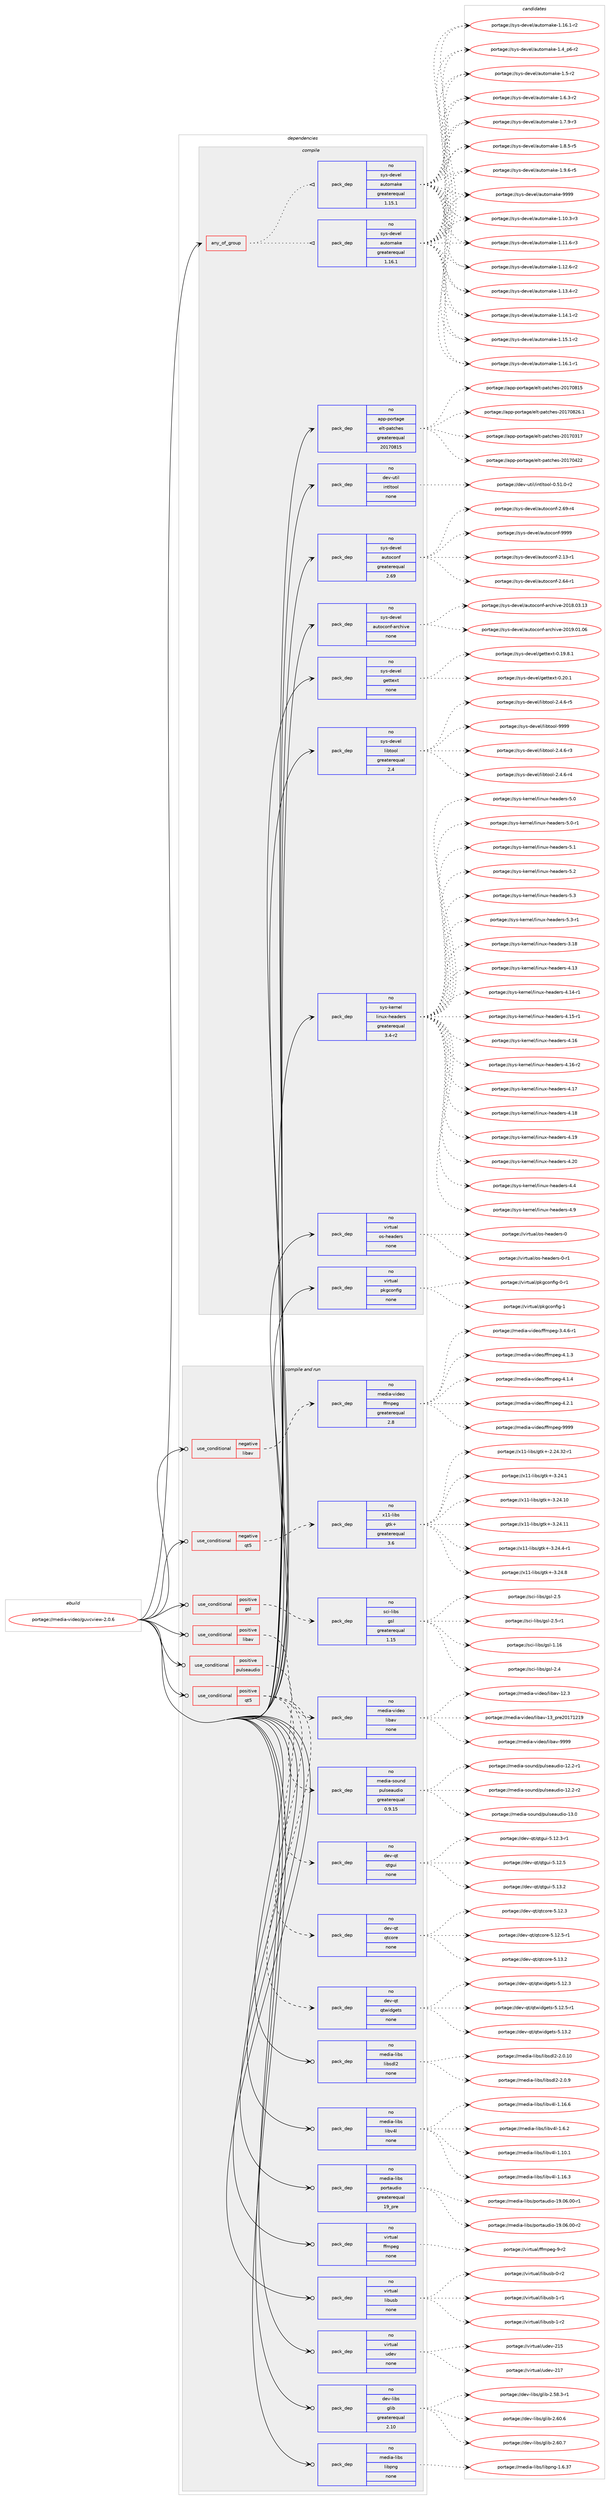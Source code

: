 digraph prolog {

# *************
# Graph options
# *************

newrank=true;
concentrate=true;
compound=true;
graph [rankdir=LR,fontname=Helvetica,fontsize=10,ranksep=1.5];#, ranksep=2.5, nodesep=0.2];
edge  [arrowhead=vee];
node  [fontname=Helvetica,fontsize=10];

# **********
# The ebuild
# **********

subgraph cluster_leftcol {
color=gray;
rank=same;
label=<<i>ebuild</i>>;
id [label="portage://media-video/guvcview-2.0.6", color=red, width=4, href="../media-video/guvcview-2.0.6.svg"];
}

# ****************
# The dependencies
# ****************

subgraph cluster_midcol {
color=gray;
label=<<i>dependencies</i>>;
subgraph cluster_compile {
fillcolor="#eeeeee";
style=filled;
label=<<i>compile</i>>;
subgraph any5436 {
dependency340712 [label=<<TABLE BORDER="0" CELLBORDER="1" CELLSPACING="0" CELLPADDING="4"><TR><TD CELLPADDING="10">any_of_group</TD></TR></TABLE>>, shape=none, color=red];subgraph pack250253 {
dependency340713 [label=<<TABLE BORDER="0" CELLBORDER="1" CELLSPACING="0" CELLPADDING="4" WIDTH="220"><TR><TD ROWSPAN="6" CELLPADDING="30">pack_dep</TD></TR><TR><TD WIDTH="110">no</TD></TR><TR><TD>sys-devel</TD></TR><TR><TD>automake</TD></TR><TR><TD>greaterequal</TD></TR><TR><TD>1.16.1</TD></TR></TABLE>>, shape=none, color=blue];
}
dependency340712:e -> dependency340713:w [weight=20,style="dotted",arrowhead="oinv"];
subgraph pack250254 {
dependency340714 [label=<<TABLE BORDER="0" CELLBORDER="1" CELLSPACING="0" CELLPADDING="4" WIDTH="220"><TR><TD ROWSPAN="6" CELLPADDING="30">pack_dep</TD></TR><TR><TD WIDTH="110">no</TD></TR><TR><TD>sys-devel</TD></TR><TR><TD>automake</TD></TR><TR><TD>greaterequal</TD></TR><TR><TD>1.15.1</TD></TR></TABLE>>, shape=none, color=blue];
}
dependency340712:e -> dependency340714:w [weight=20,style="dotted",arrowhead="oinv"];
}
id:e -> dependency340712:w [weight=20,style="solid",arrowhead="vee"];
subgraph pack250255 {
dependency340715 [label=<<TABLE BORDER="0" CELLBORDER="1" CELLSPACING="0" CELLPADDING="4" WIDTH="220"><TR><TD ROWSPAN="6" CELLPADDING="30">pack_dep</TD></TR><TR><TD WIDTH="110">no</TD></TR><TR><TD>app-portage</TD></TR><TR><TD>elt-patches</TD></TR><TR><TD>greaterequal</TD></TR><TR><TD>20170815</TD></TR></TABLE>>, shape=none, color=blue];
}
id:e -> dependency340715:w [weight=20,style="solid",arrowhead="vee"];
subgraph pack250256 {
dependency340716 [label=<<TABLE BORDER="0" CELLBORDER="1" CELLSPACING="0" CELLPADDING="4" WIDTH="220"><TR><TD ROWSPAN="6" CELLPADDING="30">pack_dep</TD></TR><TR><TD WIDTH="110">no</TD></TR><TR><TD>dev-util</TD></TR><TR><TD>intltool</TD></TR><TR><TD>none</TD></TR><TR><TD></TD></TR></TABLE>>, shape=none, color=blue];
}
id:e -> dependency340716:w [weight=20,style="solid",arrowhead="vee"];
subgraph pack250257 {
dependency340717 [label=<<TABLE BORDER="0" CELLBORDER="1" CELLSPACING="0" CELLPADDING="4" WIDTH="220"><TR><TD ROWSPAN="6" CELLPADDING="30">pack_dep</TD></TR><TR><TD WIDTH="110">no</TD></TR><TR><TD>sys-devel</TD></TR><TR><TD>autoconf</TD></TR><TR><TD>greaterequal</TD></TR><TR><TD>2.69</TD></TR></TABLE>>, shape=none, color=blue];
}
id:e -> dependency340717:w [weight=20,style="solid",arrowhead="vee"];
subgraph pack250258 {
dependency340718 [label=<<TABLE BORDER="0" CELLBORDER="1" CELLSPACING="0" CELLPADDING="4" WIDTH="220"><TR><TD ROWSPAN="6" CELLPADDING="30">pack_dep</TD></TR><TR><TD WIDTH="110">no</TD></TR><TR><TD>sys-devel</TD></TR><TR><TD>autoconf-archive</TD></TR><TR><TD>none</TD></TR><TR><TD></TD></TR></TABLE>>, shape=none, color=blue];
}
id:e -> dependency340718:w [weight=20,style="solid",arrowhead="vee"];
subgraph pack250259 {
dependency340719 [label=<<TABLE BORDER="0" CELLBORDER="1" CELLSPACING="0" CELLPADDING="4" WIDTH="220"><TR><TD ROWSPAN="6" CELLPADDING="30">pack_dep</TD></TR><TR><TD WIDTH="110">no</TD></TR><TR><TD>sys-devel</TD></TR><TR><TD>gettext</TD></TR><TR><TD>none</TD></TR><TR><TD></TD></TR></TABLE>>, shape=none, color=blue];
}
id:e -> dependency340719:w [weight=20,style="solid",arrowhead="vee"];
subgraph pack250260 {
dependency340720 [label=<<TABLE BORDER="0" CELLBORDER="1" CELLSPACING="0" CELLPADDING="4" WIDTH="220"><TR><TD ROWSPAN="6" CELLPADDING="30">pack_dep</TD></TR><TR><TD WIDTH="110">no</TD></TR><TR><TD>sys-devel</TD></TR><TR><TD>libtool</TD></TR><TR><TD>greaterequal</TD></TR><TR><TD>2.4</TD></TR></TABLE>>, shape=none, color=blue];
}
id:e -> dependency340720:w [weight=20,style="solid",arrowhead="vee"];
subgraph pack250261 {
dependency340721 [label=<<TABLE BORDER="0" CELLBORDER="1" CELLSPACING="0" CELLPADDING="4" WIDTH="220"><TR><TD ROWSPAN="6" CELLPADDING="30">pack_dep</TD></TR><TR><TD WIDTH="110">no</TD></TR><TR><TD>sys-kernel</TD></TR><TR><TD>linux-headers</TD></TR><TR><TD>greaterequal</TD></TR><TR><TD>3.4-r2</TD></TR></TABLE>>, shape=none, color=blue];
}
id:e -> dependency340721:w [weight=20,style="solid",arrowhead="vee"];
subgraph pack250262 {
dependency340722 [label=<<TABLE BORDER="0" CELLBORDER="1" CELLSPACING="0" CELLPADDING="4" WIDTH="220"><TR><TD ROWSPAN="6" CELLPADDING="30">pack_dep</TD></TR><TR><TD WIDTH="110">no</TD></TR><TR><TD>virtual</TD></TR><TR><TD>os-headers</TD></TR><TR><TD>none</TD></TR><TR><TD></TD></TR></TABLE>>, shape=none, color=blue];
}
id:e -> dependency340722:w [weight=20,style="solid",arrowhead="vee"];
subgraph pack250263 {
dependency340723 [label=<<TABLE BORDER="0" CELLBORDER="1" CELLSPACING="0" CELLPADDING="4" WIDTH="220"><TR><TD ROWSPAN="6" CELLPADDING="30">pack_dep</TD></TR><TR><TD WIDTH="110">no</TD></TR><TR><TD>virtual</TD></TR><TR><TD>pkgconfig</TD></TR><TR><TD>none</TD></TR><TR><TD></TD></TR></TABLE>>, shape=none, color=blue];
}
id:e -> dependency340723:w [weight=20,style="solid",arrowhead="vee"];
}
subgraph cluster_compileandrun {
fillcolor="#eeeeee";
style=filled;
label=<<i>compile and run</i>>;
subgraph cond84875 {
dependency340724 [label=<<TABLE BORDER="0" CELLBORDER="1" CELLSPACING="0" CELLPADDING="4"><TR><TD ROWSPAN="3" CELLPADDING="10">use_conditional</TD></TR><TR><TD>negative</TD></TR><TR><TD>libav</TD></TR></TABLE>>, shape=none, color=red];
subgraph pack250264 {
dependency340725 [label=<<TABLE BORDER="0" CELLBORDER="1" CELLSPACING="0" CELLPADDING="4" WIDTH="220"><TR><TD ROWSPAN="6" CELLPADDING="30">pack_dep</TD></TR><TR><TD WIDTH="110">no</TD></TR><TR><TD>media-video</TD></TR><TR><TD>ffmpeg</TD></TR><TR><TD>greaterequal</TD></TR><TR><TD>2.8</TD></TR></TABLE>>, shape=none, color=blue];
}
dependency340724:e -> dependency340725:w [weight=20,style="dashed",arrowhead="vee"];
}
id:e -> dependency340724:w [weight=20,style="solid",arrowhead="odotvee"];
subgraph cond84876 {
dependency340726 [label=<<TABLE BORDER="0" CELLBORDER="1" CELLSPACING="0" CELLPADDING="4"><TR><TD ROWSPAN="3" CELLPADDING="10">use_conditional</TD></TR><TR><TD>negative</TD></TR><TR><TD>qt5</TD></TR></TABLE>>, shape=none, color=red];
subgraph pack250265 {
dependency340727 [label=<<TABLE BORDER="0" CELLBORDER="1" CELLSPACING="0" CELLPADDING="4" WIDTH="220"><TR><TD ROWSPAN="6" CELLPADDING="30">pack_dep</TD></TR><TR><TD WIDTH="110">no</TD></TR><TR><TD>x11-libs</TD></TR><TR><TD>gtk+</TD></TR><TR><TD>greaterequal</TD></TR><TR><TD>3.6</TD></TR></TABLE>>, shape=none, color=blue];
}
dependency340726:e -> dependency340727:w [weight=20,style="dashed",arrowhead="vee"];
}
id:e -> dependency340726:w [weight=20,style="solid",arrowhead="odotvee"];
subgraph cond84877 {
dependency340728 [label=<<TABLE BORDER="0" CELLBORDER="1" CELLSPACING="0" CELLPADDING="4"><TR><TD ROWSPAN="3" CELLPADDING="10">use_conditional</TD></TR><TR><TD>positive</TD></TR><TR><TD>gsl</TD></TR></TABLE>>, shape=none, color=red];
subgraph pack250266 {
dependency340729 [label=<<TABLE BORDER="0" CELLBORDER="1" CELLSPACING="0" CELLPADDING="4" WIDTH="220"><TR><TD ROWSPAN="6" CELLPADDING="30">pack_dep</TD></TR><TR><TD WIDTH="110">no</TD></TR><TR><TD>sci-libs</TD></TR><TR><TD>gsl</TD></TR><TR><TD>greaterequal</TD></TR><TR><TD>1.15</TD></TR></TABLE>>, shape=none, color=blue];
}
dependency340728:e -> dependency340729:w [weight=20,style="dashed",arrowhead="vee"];
}
id:e -> dependency340728:w [weight=20,style="solid",arrowhead="odotvee"];
subgraph cond84878 {
dependency340730 [label=<<TABLE BORDER="0" CELLBORDER="1" CELLSPACING="0" CELLPADDING="4"><TR><TD ROWSPAN="3" CELLPADDING="10">use_conditional</TD></TR><TR><TD>positive</TD></TR><TR><TD>libav</TD></TR></TABLE>>, shape=none, color=red];
subgraph pack250267 {
dependency340731 [label=<<TABLE BORDER="0" CELLBORDER="1" CELLSPACING="0" CELLPADDING="4" WIDTH="220"><TR><TD ROWSPAN="6" CELLPADDING="30">pack_dep</TD></TR><TR><TD WIDTH="110">no</TD></TR><TR><TD>media-video</TD></TR><TR><TD>libav</TD></TR><TR><TD>none</TD></TR><TR><TD></TD></TR></TABLE>>, shape=none, color=blue];
}
dependency340730:e -> dependency340731:w [weight=20,style="dashed",arrowhead="vee"];
}
id:e -> dependency340730:w [weight=20,style="solid",arrowhead="odotvee"];
subgraph cond84879 {
dependency340732 [label=<<TABLE BORDER="0" CELLBORDER="1" CELLSPACING="0" CELLPADDING="4"><TR><TD ROWSPAN="3" CELLPADDING="10">use_conditional</TD></TR><TR><TD>positive</TD></TR><TR><TD>pulseaudio</TD></TR></TABLE>>, shape=none, color=red];
subgraph pack250268 {
dependency340733 [label=<<TABLE BORDER="0" CELLBORDER="1" CELLSPACING="0" CELLPADDING="4" WIDTH="220"><TR><TD ROWSPAN="6" CELLPADDING="30">pack_dep</TD></TR><TR><TD WIDTH="110">no</TD></TR><TR><TD>media-sound</TD></TR><TR><TD>pulseaudio</TD></TR><TR><TD>greaterequal</TD></TR><TR><TD>0.9.15</TD></TR></TABLE>>, shape=none, color=blue];
}
dependency340732:e -> dependency340733:w [weight=20,style="dashed",arrowhead="vee"];
}
id:e -> dependency340732:w [weight=20,style="solid",arrowhead="odotvee"];
subgraph cond84880 {
dependency340734 [label=<<TABLE BORDER="0" CELLBORDER="1" CELLSPACING="0" CELLPADDING="4"><TR><TD ROWSPAN="3" CELLPADDING="10">use_conditional</TD></TR><TR><TD>positive</TD></TR><TR><TD>qt5</TD></TR></TABLE>>, shape=none, color=red];
subgraph pack250269 {
dependency340735 [label=<<TABLE BORDER="0" CELLBORDER="1" CELLSPACING="0" CELLPADDING="4" WIDTH="220"><TR><TD ROWSPAN="6" CELLPADDING="30">pack_dep</TD></TR><TR><TD WIDTH="110">no</TD></TR><TR><TD>dev-qt</TD></TR><TR><TD>qtcore</TD></TR><TR><TD>none</TD></TR><TR><TD></TD></TR></TABLE>>, shape=none, color=blue];
}
dependency340734:e -> dependency340735:w [weight=20,style="dashed",arrowhead="vee"];
subgraph pack250270 {
dependency340736 [label=<<TABLE BORDER="0" CELLBORDER="1" CELLSPACING="0" CELLPADDING="4" WIDTH="220"><TR><TD ROWSPAN="6" CELLPADDING="30">pack_dep</TD></TR><TR><TD WIDTH="110">no</TD></TR><TR><TD>dev-qt</TD></TR><TR><TD>qtgui</TD></TR><TR><TD>none</TD></TR><TR><TD></TD></TR></TABLE>>, shape=none, color=blue];
}
dependency340734:e -> dependency340736:w [weight=20,style="dashed",arrowhead="vee"];
subgraph pack250271 {
dependency340737 [label=<<TABLE BORDER="0" CELLBORDER="1" CELLSPACING="0" CELLPADDING="4" WIDTH="220"><TR><TD ROWSPAN="6" CELLPADDING="30">pack_dep</TD></TR><TR><TD WIDTH="110">no</TD></TR><TR><TD>dev-qt</TD></TR><TR><TD>qtwidgets</TD></TR><TR><TD>none</TD></TR><TR><TD></TD></TR></TABLE>>, shape=none, color=blue];
}
dependency340734:e -> dependency340737:w [weight=20,style="dashed",arrowhead="vee"];
}
id:e -> dependency340734:w [weight=20,style="solid",arrowhead="odotvee"];
subgraph pack250272 {
dependency340738 [label=<<TABLE BORDER="0" CELLBORDER="1" CELLSPACING="0" CELLPADDING="4" WIDTH="220"><TR><TD ROWSPAN="6" CELLPADDING="30">pack_dep</TD></TR><TR><TD WIDTH="110">no</TD></TR><TR><TD>dev-libs</TD></TR><TR><TD>glib</TD></TR><TR><TD>greaterequal</TD></TR><TR><TD>2.10</TD></TR></TABLE>>, shape=none, color=blue];
}
id:e -> dependency340738:w [weight=20,style="solid",arrowhead="odotvee"];
subgraph pack250273 {
dependency340739 [label=<<TABLE BORDER="0" CELLBORDER="1" CELLSPACING="0" CELLPADDING="4" WIDTH="220"><TR><TD ROWSPAN="6" CELLPADDING="30">pack_dep</TD></TR><TR><TD WIDTH="110">no</TD></TR><TR><TD>media-libs</TD></TR><TR><TD>libpng</TD></TR><TR><TD>none</TD></TR><TR><TD></TD></TR></TABLE>>, shape=none, color=blue];
}
id:e -> dependency340739:w [weight=20,style="solid",arrowhead="odotvee"];
subgraph pack250274 {
dependency340740 [label=<<TABLE BORDER="0" CELLBORDER="1" CELLSPACING="0" CELLPADDING="4" WIDTH="220"><TR><TD ROWSPAN="6" CELLPADDING="30">pack_dep</TD></TR><TR><TD WIDTH="110">no</TD></TR><TR><TD>media-libs</TD></TR><TR><TD>libsdl2</TD></TR><TR><TD>none</TD></TR><TR><TD></TD></TR></TABLE>>, shape=none, color=blue];
}
id:e -> dependency340740:w [weight=20,style="solid",arrowhead="odotvee"];
subgraph pack250275 {
dependency340741 [label=<<TABLE BORDER="0" CELLBORDER="1" CELLSPACING="0" CELLPADDING="4" WIDTH="220"><TR><TD ROWSPAN="6" CELLPADDING="30">pack_dep</TD></TR><TR><TD WIDTH="110">no</TD></TR><TR><TD>media-libs</TD></TR><TR><TD>libv4l</TD></TR><TR><TD>none</TD></TR><TR><TD></TD></TR></TABLE>>, shape=none, color=blue];
}
id:e -> dependency340741:w [weight=20,style="solid",arrowhead="odotvee"];
subgraph pack250276 {
dependency340742 [label=<<TABLE BORDER="0" CELLBORDER="1" CELLSPACING="0" CELLPADDING="4" WIDTH="220"><TR><TD ROWSPAN="6" CELLPADDING="30">pack_dep</TD></TR><TR><TD WIDTH="110">no</TD></TR><TR><TD>media-libs</TD></TR><TR><TD>portaudio</TD></TR><TR><TD>greaterequal</TD></TR><TR><TD>19_pre</TD></TR></TABLE>>, shape=none, color=blue];
}
id:e -> dependency340742:w [weight=20,style="solid",arrowhead="odotvee"];
subgraph pack250277 {
dependency340743 [label=<<TABLE BORDER="0" CELLBORDER="1" CELLSPACING="0" CELLPADDING="4" WIDTH="220"><TR><TD ROWSPAN="6" CELLPADDING="30">pack_dep</TD></TR><TR><TD WIDTH="110">no</TD></TR><TR><TD>virtual</TD></TR><TR><TD>ffmpeg</TD></TR><TR><TD>none</TD></TR><TR><TD></TD></TR></TABLE>>, shape=none, color=blue];
}
id:e -> dependency340743:w [weight=20,style="solid",arrowhead="odotvee"];
subgraph pack250278 {
dependency340744 [label=<<TABLE BORDER="0" CELLBORDER="1" CELLSPACING="0" CELLPADDING="4" WIDTH="220"><TR><TD ROWSPAN="6" CELLPADDING="30">pack_dep</TD></TR><TR><TD WIDTH="110">no</TD></TR><TR><TD>virtual</TD></TR><TR><TD>libusb</TD></TR><TR><TD>none</TD></TR><TR><TD></TD></TR></TABLE>>, shape=none, color=blue];
}
id:e -> dependency340744:w [weight=20,style="solid",arrowhead="odotvee"];
subgraph pack250279 {
dependency340745 [label=<<TABLE BORDER="0" CELLBORDER="1" CELLSPACING="0" CELLPADDING="4" WIDTH="220"><TR><TD ROWSPAN="6" CELLPADDING="30">pack_dep</TD></TR><TR><TD WIDTH="110">no</TD></TR><TR><TD>virtual</TD></TR><TR><TD>udev</TD></TR><TR><TD>none</TD></TR><TR><TD></TD></TR></TABLE>>, shape=none, color=blue];
}
id:e -> dependency340745:w [weight=20,style="solid",arrowhead="odotvee"];
}
subgraph cluster_run {
fillcolor="#eeeeee";
style=filled;
label=<<i>run</i>>;
}
}

# **************
# The candidates
# **************

subgraph cluster_choices {
rank=same;
color=gray;
label=<<i>candidates</i>>;

subgraph choice250253 {
color=black;
nodesep=1;
choiceportage11512111545100101118101108479711711611110997107101454946494846514511451 [label="portage://sys-devel/automake-1.10.3-r3", color=red, width=4,href="../sys-devel/automake-1.10.3-r3.svg"];
choiceportage11512111545100101118101108479711711611110997107101454946494946544511451 [label="portage://sys-devel/automake-1.11.6-r3", color=red, width=4,href="../sys-devel/automake-1.11.6-r3.svg"];
choiceportage11512111545100101118101108479711711611110997107101454946495046544511450 [label="portage://sys-devel/automake-1.12.6-r2", color=red, width=4,href="../sys-devel/automake-1.12.6-r2.svg"];
choiceportage11512111545100101118101108479711711611110997107101454946495146524511450 [label="portage://sys-devel/automake-1.13.4-r2", color=red, width=4,href="../sys-devel/automake-1.13.4-r2.svg"];
choiceportage11512111545100101118101108479711711611110997107101454946495246494511450 [label="portage://sys-devel/automake-1.14.1-r2", color=red, width=4,href="../sys-devel/automake-1.14.1-r2.svg"];
choiceportage11512111545100101118101108479711711611110997107101454946495346494511450 [label="portage://sys-devel/automake-1.15.1-r2", color=red, width=4,href="../sys-devel/automake-1.15.1-r2.svg"];
choiceportage11512111545100101118101108479711711611110997107101454946495446494511449 [label="portage://sys-devel/automake-1.16.1-r1", color=red, width=4,href="../sys-devel/automake-1.16.1-r1.svg"];
choiceportage11512111545100101118101108479711711611110997107101454946495446494511450 [label="portage://sys-devel/automake-1.16.1-r2", color=red, width=4,href="../sys-devel/automake-1.16.1-r2.svg"];
choiceportage115121115451001011181011084797117116111109971071014549465295112544511450 [label="portage://sys-devel/automake-1.4_p6-r2", color=red, width=4,href="../sys-devel/automake-1.4_p6-r2.svg"];
choiceportage11512111545100101118101108479711711611110997107101454946534511450 [label="portage://sys-devel/automake-1.5-r2", color=red, width=4,href="../sys-devel/automake-1.5-r2.svg"];
choiceportage115121115451001011181011084797117116111109971071014549465446514511450 [label="portage://sys-devel/automake-1.6.3-r2", color=red, width=4,href="../sys-devel/automake-1.6.3-r2.svg"];
choiceportage115121115451001011181011084797117116111109971071014549465546574511451 [label="portage://sys-devel/automake-1.7.9-r3", color=red, width=4,href="../sys-devel/automake-1.7.9-r3.svg"];
choiceportage115121115451001011181011084797117116111109971071014549465646534511453 [label="portage://sys-devel/automake-1.8.5-r5", color=red, width=4,href="../sys-devel/automake-1.8.5-r5.svg"];
choiceportage115121115451001011181011084797117116111109971071014549465746544511453 [label="portage://sys-devel/automake-1.9.6-r5", color=red, width=4,href="../sys-devel/automake-1.9.6-r5.svg"];
choiceportage115121115451001011181011084797117116111109971071014557575757 [label="portage://sys-devel/automake-9999", color=red, width=4,href="../sys-devel/automake-9999.svg"];
dependency340713:e -> choiceportage11512111545100101118101108479711711611110997107101454946494846514511451:w [style=dotted,weight="100"];
dependency340713:e -> choiceportage11512111545100101118101108479711711611110997107101454946494946544511451:w [style=dotted,weight="100"];
dependency340713:e -> choiceportage11512111545100101118101108479711711611110997107101454946495046544511450:w [style=dotted,weight="100"];
dependency340713:e -> choiceportage11512111545100101118101108479711711611110997107101454946495146524511450:w [style=dotted,weight="100"];
dependency340713:e -> choiceportage11512111545100101118101108479711711611110997107101454946495246494511450:w [style=dotted,weight="100"];
dependency340713:e -> choiceportage11512111545100101118101108479711711611110997107101454946495346494511450:w [style=dotted,weight="100"];
dependency340713:e -> choiceportage11512111545100101118101108479711711611110997107101454946495446494511449:w [style=dotted,weight="100"];
dependency340713:e -> choiceportage11512111545100101118101108479711711611110997107101454946495446494511450:w [style=dotted,weight="100"];
dependency340713:e -> choiceportage115121115451001011181011084797117116111109971071014549465295112544511450:w [style=dotted,weight="100"];
dependency340713:e -> choiceportage11512111545100101118101108479711711611110997107101454946534511450:w [style=dotted,weight="100"];
dependency340713:e -> choiceportage115121115451001011181011084797117116111109971071014549465446514511450:w [style=dotted,weight="100"];
dependency340713:e -> choiceportage115121115451001011181011084797117116111109971071014549465546574511451:w [style=dotted,weight="100"];
dependency340713:e -> choiceportage115121115451001011181011084797117116111109971071014549465646534511453:w [style=dotted,weight="100"];
dependency340713:e -> choiceportage115121115451001011181011084797117116111109971071014549465746544511453:w [style=dotted,weight="100"];
dependency340713:e -> choiceportage115121115451001011181011084797117116111109971071014557575757:w [style=dotted,weight="100"];
}
subgraph choice250254 {
color=black;
nodesep=1;
choiceportage11512111545100101118101108479711711611110997107101454946494846514511451 [label="portage://sys-devel/automake-1.10.3-r3", color=red, width=4,href="../sys-devel/automake-1.10.3-r3.svg"];
choiceportage11512111545100101118101108479711711611110997107101454946494946544511451 [label="portage://sys-devel/automake-1.11.6-r3", color=red, width=4,href="../sys-devel/automake-1.11.6-r3.svg"];
choiceportage11512111545100101118101108479711711611110997107101454946495046544511450 [label="portage://sys-devel/automake-1.12.6-r2", color=red, width=4,href="../sys-devel/automake-1.12.6-r2.svg"];
choiceportage11512111545100101118101108479711711611110997107101454946495146524511450 [label="portage://sys-devel/automake-1.13.4-r2", color=red, width=4,href="../sys-devel/automake-1.13.4-r2.svg"];
choiceportage11512111545100101118101108479711711611110997107101454946495246494511450 [label="portage://sys-devel/automake-1.14.1-r2", color=red, width=4,href="../sys-devel/automake-1.14.1-r2.svg"];
choiceportage11512111545100101118101108479711711611110997107101454946495346494511450 [label="portage://sys-devel/automake-1.15.1-r2", color=red, width=4,href="../sys-devel/automake-1.15.1-r2.svg"];
choiceportage11512111545100101118101108479711711611110997107101454946495446494511449 [label="portage://sys-devel/automake-1.16.1-r1", color=red, width=4,href="../sys-devel/automake-1.16.1-r1.svg"];
choiceportage11512111545100101118101108479711711611110997107101454946495446494511450 [label="portage://sys-devel/automake-1.16.1-r2", color=red, width=4,href="../sys-devel/automake-1.16.1-r2.svg"];
choiceportage115121115451001011181011084797117116111109971071014549465295112544511450 [label="portage://sys-devel/automake-1.4_p6-r2", color=red, width=4,href="../sys-devel/automake-1.4_p6-r2.svg"];
choiceportage11512111545100101118101108479711711611110997107101454946534511450 [label="portage://sys-devel/automake-1.5-r2", color=red, width=4,href="../sys-devel/automake-1.5-r2.svg"];
choiceportage115121115451001011181011084797117116111109971071014549465446514511450 [label="portage://sys-devel/automake-1.6.3-r2", color=red, width=4,href="../sys-devel/automake-1.6.3-r2.svg"];
choiceportage115121115451001011181011084797117116111109971071014549465546574511451 [label="portage://sys-devel/automake-1.7.9-r3", color=red, width=4,href="../sys-devel/automake-1.7.9-r3.svg"];
choiceportage115121115451001011181011084797117116111109971071014549465646534511453 [label="portage://sys-devel/automake-1.8.5-r5", color=red, width=4,href="../sys-devel/automake-1.8.5-r5.svg"];
choiceportage115121115451001011181011084797117116111109971071014549465746544511453 [label="portage://sys-devel/automake-1.9.6-r5", color=red, width=4,href="../sys-devel/automake-1.9.6-r5.svg"];
choiceportage115121115451001011181011084797117116111109971071014557575757 [label="portage://sys-devel/automake-9999", color=red, width=4,href="../sys-devel/automake-9999.svg"];
dependency340714:e -> choiceportage11512111545100101118101108479711711611110997107101454946494846514511451:w [style=dotted,weight="100"];
dependency340714:e -> choiceportage11512111545100101118101108479711711611110997107101454946494946544511451:w [style=dotted,weight="100"];
dependency340714:e -> choiceportage11512111545100101118101108479711711611110997107101454946495046544511450:w [style=dotted,weight="100"];
dependency340714:e -> choiceportage11512111545100101118101108479711711611110997107101454946495146524511450:w [style=dotted,weight="100"];
dependency340714:e -> choiceportage11512111545100101118101108479711711611110997107101454946495246494511450:w [style=dotted,weight="100"];
dependency340714:e -> choiceportage11512111545100101118101108479711711611110997107101454946495346494511450:w [style=dotted,weight="100"];
dependency340714:e -> choiceportage11512111545100101118101108479711711611110997107101454946495446494511449:w [style=dotted,weight="100"];
dependency340714:e -> choiceportage11512111545100101118101108479711711611110997107101454946495446494511450:w [style=dotted,weight="100"];
dependency340714:e -> choiceportage115121115451001011181011084797117116111109971071014549465295112544511450:w [style=dotted,weight="100"];
dependency340714:e -> choiceportage11512111545100101118101108479711711611110997107101454946534511450:w [style=dotted,weight="100"];
dependency340714:e -> choiceportage115121115451001011181011084797117116111109971071014549465446514511450:w [style=dotted,weight="100"];
dependency340714:e -> choiceportage115121115451001011181011084797117116111109971071014549465546574511451:w [style=dotted,weight="100"];
dependency340714:e -> choiceportage115121115451001011181011084797117116111109971071014549465646534511453:w [style=dotted,weight="100"];
dependency340714:e -> choiceportage115121115451001011181011084797117116111109971071014549465746544511453:w [style=dotted,weight="100"];
dependency340714:e -> choiceportage115121115451001011181011084797117116111109971071014557575757:w [style=dotted,weight="100"];
}
subgraph choice250255 {
color=black;
nodesep=1;
choiceportage97112112451121111141169710310147101108116451129711699104101115455048495548514955 [label="portage://app-portage/elt-patches-20170317", color=red, width=4,href="../app-portage/elt-patches-20170317.svg"];
choiceportage97112112451121111141169710310147101108116451129711699104101115455048495548525050 [label="portage://app-portage/elt-patches-20170422", color=red, width=4,href="../app-portage/elt-patches-20170422.svg"];
choiceportage97112112451121111141169710310147101108116451129711699104101115455048495548564953 [label="portage://app-portage/elt-patches-20170815", color=red, width=4,href="../app-portage/elt-patches-20170815.svg"];
choiceportage971121124511211111411697103101471011081164511297116991041011154550484955485650544649 [label="portage://app-portage/elt-patches-20170826.1", color=red, width=4,href="../app-portage/elt-patches-20170826.1.svg"];
dependency340715:e -> choiceportage97112112451121111141169710310147101108116451129711699104101115455048495548514955:w [style=dotted,weight="100"];
dependency340715:e -> choiceportage97112112451121111141169710310147101108116451129711699104101115455048495548525050:w [style=dotted,weight="100"];
dependency340715:e -> choiceportage97112112451121111141169710310147101108116451129711699104101115455048495548564953:w [style=dotted,weight="100"];
dependency340715:e -> choiceportage971121124511211111411697103101471011081164511297116991041011154550484955485650544649:w [style=dotted,weight="100"];
}
subgraph choice250256 {
color=black;
nodesep=1;
choiceportage1001011184511711610510847105110116108116111111108454846534946484511450 [label="portage://dev-util/intltool-0.51.0-r2", color=red, width=4,href="../dev-util/intltool-0.51.0-r2.svg"];
dependency340716:e -> choiceportage1001011184511711610510847105110116108116111111108454846534946484511450:w [style=dotted,weight="100"];
}
subgraph choice250257 {
color=black;
nodesep=1;
choiceportage1151211154510010111810110847971171161119911111010245504649514511449 [label="portage://sys-devel/autoconf-2.13-r1", color=red, width=4,href="../sys-devel/autoconf-2.13-r1.svg"];
choiceportage1151211154510010111810110847971171161119911111010245504654524511449 [label="portage://sys-devel/autoconf-2.64-r1", color=red, width=4,href="../sys-devel/autoconf-2.64-r1.svg"];
choiceportage1151211154510010111810110847971171161119911111010245504654574511452 [label="portage://sys-devel/autoconf-2.69-r4", color=red, width=4,href="../sys-devel/autoconf-2.69-r4.svg"];
choiceportage115121115451001011181011084797117116111991111101024557575757 [label="portage://sys-devel/autoconf-9999", color=red, width=4,href="../sys-devel/autoconf-9999.svg"];
dependency340717:e -> choiceportage1151211154510010111810110847971171161119911111010245504649514511449:w [style=dotted,weight="100"];
dependency340717:e -> choiceportage1151211154510010111810110847971171161119911111010245504654524511449:w [style=dotted,weight="100"];
dependency340717:e -> choiceportage1151211154510010111810110847971171161119911111010245504654574511452:w [style=dotted,weight="100"];
dependency340717:e -> choiceportage115121115451001011181011084797117116111991111101024557575757:w [style=dotted,weight="100"];
}
subgraph choice250258 {
color=black;
nodesep=1;
choiceportage115121115451001011181011084797117116111991111101024597114991041051181014550484956464851464951 [label="portage://sys-devel/autoconf-archive-2018.03.13", color=red, width=4,href="../sys-devel/autoconf-archive-2018.03.13.svg"];
choiceportage115121115451001011181011084797117116111991111101024597114991041051181014550484957464849464854 [label="portage://sys-devel/autoconf-archive-2019.01.06", color=red, width=4,href="../sys-devel/autoconf-archive-2019.01.06.svg"];
dependency340718:e -> choiceportage115121115451001011181011084797117116111991111101024597114991041051181014550484956464851464951:w [style=dotted,weight="100"];
dependency340718:e -> choiceportage115121115451001011181011084797117116111991111101024597114991041051181014550484957464849464854:w [style=dotted,weight="100"];
}
subgraph choice250259 {
color=black;
nodesep=1;
choiceportage1151211154510010111810110847103101116116101120116454846495746564649 [label="portage://sys-devel/gettext-0.19.8.1", color=red, width=4,href="../sys-devel/gettext-0.19.8.1.svg"];
choiceportage115121115451001011181011084710310111611610112011645484650484649 [label="portage://sys-devel/gettext-0.20.1", color=red, width=4,href="../sys-devel/gettext-0.20.1.svg"];
dependency340719:e -> choiceportage1151211154510010111810110847103101116116101120116454846495746564649:w [style=dotted,weight="100"];
dependency340719:e -> choiceportage115121115451001011181011084710310111611610112011645484650484649:w [style=dotted,weight="100"];
}
subgraph choice250260 {
color=black;
nodesep=1;
choiceportage1151211154510010111810110847108105981161111111084550465246544511451 [label="portage://sys-devel/libtool-2.4.6-r3", color=red, width=4,href="../sys-devel/libtool-2.4.6-r3.svg"];
choiceportage1151211154510010111810110847108105981161111111084550465246544511452 [label="portage://sys-devel/libtool-2.4.6-r4", color=red, width=4,href="../sys-devel/libtool-2.4.6-r4.svg"];
choiceportage1151211154510010111810110847108105981161111111084550465246544511453 [label="portage://sys-devel/libtool-2.4.6-r5", color=red, width=4,href="../sys-devel/libtool-2.4.6-r5.svg"];
choiceportage1151211154510010111810110847108105981161111111084557575757 [label="portage://sys-devel/libtool-9999", color=red, width=4,href="../sys-devel/libtool-9999.svg"];
dependency340720:e -> choiceportage1151211154510010111810110847108105981161111111084550465246544511451:w [style=dotted,weight="100"];
dependency340720:e -> choiceportage1151211154510010111810110847108105981161111111084550465246544511452:w [style=dotted,weight="100"];
dependency340720:e -> choiceportage1151211154510010111810110847108105981161111111084550465246544511453:w [style=dotted,weight="100"];
dependency340720:e -> choiceportage1151211154510010111810110847108105981161111111084557575757:w [style=dotted,weight="100"];
}
subgraph choice250261 {
color=black;
nodesep=1;
choiceportage115121115451071011141101011084710810511011712045104101971001011141154551464956 [label="portage://sys-kernel/linux-headers-3.18", color=red, width=4,href="../sys-kernel/linux-headers-3.18.svg"];
choiceportage115121115451071011141101011084710810511011712045104101971001011141154552464951 [label="portage://sys-kernel/linux-headers-4.13", color=red, width=4,href="../sys-kernel/linux-headers-4.13.svg"];
choiceportage1151211154510710111411010110847108105110117120451041019710010111411545524649524511449 [label="portage://sys-kernel/linux-headers-4.14-r1", color=red, width=4,href="../sys-kernel/linux-headers-4.14-r1.svg"];
choiceportage1151211154510710111411010110847108105110117120451041019710010111411545524649534511449 [label="portage://sys-kernel/linux-headers-4.15-r1", color=red, width=4,href="../sys-kernel/linux-headers-4.15-r1.svg"];
choiceportage115121115451071011141101011084710810511011712045104101971001011141154552464954 [label="portage://sys-kernel/linux-headers-4.16", color=red, width=4,href="../sys-kernel/linux-headers-4.16.svg"];
choiceportage1151211154510710111411010110847108105110117120451041019710010111411545524649544511450 [label="portage://sys-kernel/linux-headers-4.16-r2", color=red, width=4,href="../sys-kernel/linux-headers-4.16-r2.svg"];
choiceportage115121115451071011141101011084710810511011712045104101971001011141154552464955 [label="portage://sys-kernel/linux-headers-4.17", color=red, width=4,href="../sys-kernel/linux-headers-4.17.svg"];
choiceportage115121115451071011141101011084710810511011712045104101971001011141154552464956 [label="portage://sys-kernel/linux-headers-4.18", color=red, width=4,href="../sys-kernel/linux-headers-4.18.svg"];
choiceportage115121115451071011141101011084710810511011712045104101971001011141154552464957 [label="portage://sys-kernel/linux-headers-4.19", color=red, width=4,href="../sys-kernel/linux-headers-4.19.svg"];
choiceportage115121115451071011141101011084710810511011712045104101971001011141154552465048 [label="portage://sys-kernel/linux-headers-4.20", color=red, width=4,href="../sys-kernel/linux-headers-4.20.svg"];
choiceportage1151211154510710111411010110847108105110117120451041019710010111411545524652 [label="portage://sys-kernel/linux-headers-4.4", color=red, width=4,href="../sys-kernel/linux-headers-4.4.svg"];
choiceportage1151211154510710111411010110847108105110117120451041019710010111411545524657 [label="portage://sys-kernel/linux-headers-4.9", color=red, width=4,href="../sys-kernel/linux-headers-4.9.svg"];
choiceportage1151211154510710111411010110847108105110117120451041019710010111411545534648 [label="portage://sys-kernel/linux-headers-5.0", color=red, width=4,href="../sys-kernel/linux-headers-5.0.svg"];
choiceportage11512111545107101114110101108471081051101171204510410197100101114115455346484511449 [label="portage://sys-kernel/linux-headers-5.0-r1", color=red, width=4,href="../sys-kernel/linux-headers-5.0-r1.svg"];
choiceportage1151211154510710111411010110847108105110117120451041019710010111411545534649 [label="portage://sys-kernel/linux-headers-5.1", color=red, width=4,href="../sys-kernel/linux-headers-5.1.svg"];
choiceportage1151211154510710111411010110847108105110117120451041019710010111411545534650 [label="portage://sys-kernel/linux-headers-5.2", color=red, width=4,href="../sys-kernel/linux-headers-5.2.svg"];
choiceportage1151211154510710111411010110847108105110117120451041019710010111411545534651 [label="portage://sys-kernel/linux-headers-5.3", color=red, width=4,href="../sys-kernel/linux-headers-5.3.svg"];
choiceportage11512111545107101114110101108471081051101171204510410197100101114115455346514511449 [label="portage://sys-kernel/linux-headers-5.3-r1", color=red, width=4,href="../sys-kernel/linux-headers-5.3-r1.svg"];
dependency340721:e -> choiceportage115121115451071011141101011084710810511011712045104101971001011141154551464956:w [style=dotted,weight="100"];
dependency340721:e -> choiceportage115121115451071011141101011084710810511011712045104101971001011141154552464951:w [style=dotted,weight="100"];
dependency340721:e -> choiceportage1151211154510710111411010110847108105110117120451041019710010111411545524649524511449:w [style=dotted,weight="100"];
dependency340721:e -> choiceportage1151211154510710111411010110847108105110117120451041019710010111411545524649534511449:w [style=dotted,weight="100"];
dependency340721:e -> choiceportage115121115451071011141101011084710810511011712045104101971001011141154552464954:w [style=dotted,weight="100"];
dependency340721:e -> choiceportage1151211154510710111411010110847108105110117120451041019710010111411545524649544511450:w [style=dotted,weight="100"];
dependency340721:e -> choiceportage115121115451071011141101011084710810511011712045104101971001011141154552464955:w [style=dotted,weight="100"];
dependency340721:e -> choiceportage115121115451071011141101011084710810511011712045104101971001011141154552464956:w [style=dotted,weight="100"];
dependency340721:e -> choiceportage115121115451071011141101011084710810511011712045104101971001011141154552464957:w [style=dotted,weight="100"];
dependency340721:e -> choiceportage115121115451071011141101011084710810511011712045104101971001011141154552465048:w [style=dotted,weight="100"];
dependency340721:e -> choiceportage1151211154510710111411010110847108105110117120451041019710010111411545524652:w [style=dotted,weight="100"];
dependency340721:e -> choiceportage1151211154510710111411010110847108105110117120451041019710010111411545524657:w [style=dotted,weight="100"];
dependency340721:e -> choiceportage1151211154510710111411010110847108105110117120451041019710010111411545534648:w [style=dotted,weight="100"];
dependency340721:e -> choiceportage11512111545107101114110101108471081051101171204510410197100101114115455346484511449:w [style=dotted,weight="100"];
dependency340721:e -> choiceportage1151211154510710111411010110847108105110117120451041019710010111411545534649:w [style=dotted,weight="100"];
dependency340721:e -> choiceportage1151211154510710111411010110847108105110117120451041019710010111411545534650:w [style=dotted,weight="100"];
dependency340721:e -> choiceportage1151211154510710111411010110847108105110117120451041019710010111411545534651:w [style=dotted,weight="100"];
dependency340721:e -> choiceportage11512111545107101114110101108471081051101171204510410197100101114115455346514511449:w [style=dotted,weight="100"];
}
subgraph choice250262 {
color=black;
nodesep=1;
choiceportage118105114116117971084711111545104101971001011141154548 [label="portage://virtual/os-headers-0", color=red, width=4,href="../virtual/os-headers-0.svg"];
choiceportage1181051141161179710847111115451041019710010111411545484511449 [label="portage://virtual/os-headers-0-r1", color=red, width=4,href="../virtual/os-headers-0-r1.svg"];
dependency340722:e -> choiceportage118105114116117971084711111545104101971001011141154548:w [style=dotted,weight="100"];
dependency340722:e -> choiceportage1181051141161179710847111115451041019710010111411545484511449:w [style=dotted,weight="100"];
}
subgraph choice250263 {
color=black;
nodesep=1;
choiceportage11810511411611797108471121071039911111010210510345484511449 [label="portage://virtual/pkgconfig-0-r1", color=red, width=4,href="../virtual/pkgconfig-0-r1.svg"];
choiceportage1181051141161179710847112107103991111101021051034549 [label="portage://virtual/pkgconfig-1", color=red, width=4,href="../virtual/pkgconfig-1.svg"];
dependency340723:e -> choiceportage11810511411611797108471121071039911111010210510345484511449:w [style=dotted,weight="100"];
dependency340723:e -> choiceportage1181051141161179710847112107103991111101021051034549:w [style=dotted,weight="100"];
}
subgraph choice250264 {
color=black;
nodesep=1;
choiceportage1091011001059745118105100101111471021021091121011034551465246544511449 [label="portage://media-video/ffmpeg-3.4.6-r1", color=red, width=4,href="../media-video/ffmpeg-3.4.6-r1.svg"];
choiceportage109101100105974511810510010111147102102109112101103455246494651 [label="portage://media-video/ffmpeg-4.1.3", color=red, width=4,href="../media-video/ffmpeg-4.1.3.svg"];
choiceportage109101100105974511810510010111147102102109112101103455246494652 [label="portage://media-video/ffmpeg-4.1.4", color=red, width=4,href="../media-video/ffmpeg-4.1.4.svg"];
choiceportage109101100105974511810510010111147102102109112101103455246504649 [label="portage://media-video/ffmpeg-4.2.1", color=red, width=4,href="../media-video/ffmpeg-4.2.1.svg"];
choiceportage1091011001059745118105100101111471021021091121011034557575757 [label="portage://media-video/ffmpeg-9999", color=red, width=4,href="../media-video/ffmpeg-9999.svg"];
dependency340725:e -> choiceportage1091011001059745118105100101111471021021091121011034551465246544511449:w [style=dotted,weight="100"];
dependency340725:e -> choiceportage109101100105974511810510010111147102102109112101103455246494651:w [style=dotted,weight="100"];
dependency340725:e -> choiceportage109101100105974511810510010111147102102109112101103455246494652:w [style=dotted,weight="100"];
dependency340725:e -> choiceportage109101100105974511810510010111147102102109112101103455246504649:w [style=dotted,weight="100"];
dependency340725:e -> choiceportage1091011001059745118105100101111471021021091121011034557575757:w [style=dotted,weight="100"];
}
subgraph choice250265 {
color=black;
nodesep=1;
choiceportage12049494510810598115471031161074345504650524651504511449 [label="portage://x11-libs/gtk+-2.24.32-r1", color=red, width=4,href="../x11-libs/gtk+-2.24.32-r1.svg"];
choiceportage12049494510810598115471031161074345514650524649 [label="portage://x11-libs/gtk+-3.24.1", color=red, width=4,href="../x11-libs/gtk+-3.24.1.svg"];
choiceportage1204949451081059811547103116107434551465052464948 [label="portage://x11-libs/gtk+-3.24.10", color=red, width=4,href="../x11-libs/gtk+-3.24.10.svg"];
choiceportage1204949451081059811547103116107434551465052464949 [label="portage://x11-libs/gtk+-3.24.11", color=red, width=4,href="../x11-libs/gtk+-3.24.11.svg"];
choiceportage120494945108105981154710311610743455146505246524511449 [label="portage://x11-libs/gtk+-3.24.4-r1", color=red, width=4,href="../x11-libs/gtk+-3.24.4-r1.svg"];
choiceportage12049494510810598115471031161074345514650524656 [label="portage://x11-libs/gtk+-3.24.8", color=red, width=4,href="../x11-libs/gtk+-3.24.8.svg"];
dependency340727:e -> choiceportage12049494510810598115471031161074345504650524651504511449:w [style=dotted,weight="100"];
dependency340727:e -> choiceportage12049494510810598115471031161074345514650524649:w [style=dotted,weight="100"];
dependency340727:e -> choiceportage1204949451081059811547103116107434551465052464948:w [style=dotted,weight="100"];
dependency340727:e -> choiceportage1204949451081059811547103116107434551465052464949:w [style=dotted,weight="100"];
dependency340727:e -> choiceportage120494945108105981154710311610743455146505246524511449:w [style=dotted,weight="100"];
dependency340727:e -> choiceportage12049494510810598115471031161074345514650524656:w [style=dotted,weight="100"];
}
subgraph choice250266 {
color=black;
nodesep=1;
choiceportage115991054510810598115471031151084549464954 [label="portage://sci-libs/gsl-1.16", color=red, width=4,href="../sci-libs/gsl-1.16.svg"];
choiceportage1159910545108105981154710311510845504652 [label="portage://sci-libs/gsl-2.4", color=red, width=4,href="../sci-libs/gsl-2.4.svg"];
choiceportage1159910545108105981154710311510845504653 [label="portage://sci-libs/gsl-2.5", color=red, width=4,href="../sci-libs/gsl-2.5.svg"];
choiceportage11599105451081059811547103115108455046534511449 [label="portage://sci-libs/gsl-2.5-r1", color=red, width=4,href="../sci-libs/gsl-2.5-r1.svg"];
dependency340729:e -> choiceportage115991054510810598115471031151084549464954:w [style=dotted,weight="100"];
dependency340729:e -> choiceportage1159910545108105981154710311510845504652:w [style=dotted,weight="100"];
dependency340729:e -> choiceportage1159910545108105981154710311510845504653:w [style=dotted,weight="100"];
dependency340729:e -> choiceportage11599105451081059811547103115108455046534511449:w [style=dotted,weight="100"];
}
subgraph choice250267 {
color=black;
nodesep=1;
choiceportage10910110010597451181051001011114710810598971184549504651 [label="portage://media-video/libav-12.3", color=red, width=4,href="../media-video/libav-12.3.svg"];
choiceportage1091011001059745118105100101111471081059897118454951951121141015048495549504957 [label="portage://media-video/libav-13_pre20171219", color=red, width=4,href="../media-video/libav-13_pre20171219.svg"];
choiceportage10910110010597451181051001011114710810598971184557575757 [label="portage://media-video/libav-9999", color=red, width=4,href="../media-video/libav-9999.svg"];
dependency340731:e -> choiceportage10910110010597451181051001011114710810598971184549504651:w [style=dotted,weight="100"];
dependency340731:e -> choiceportage1091011001059745118105100101111471081059897118454951951121141015048495549504957:w [style=dotted,weight="100"];
dependency340731:e -> choiceportage10910110010597451181051001011114710810598971184557575757:w [style=dotted,weight="100"];
}
subgraph choice250268 {
color=black;
nodesep=1;
choiceportage1091011001059745115111117110100471121171081151019711710010511145495046504511449 [label="portage://media-sound/pulseaudio-12.2-r1", color=red, width=4,href="../media-sound/pulseaudio-12.2-r1.svg"];
choiceportage1091011001059745115111117110100471121171081151019711710010511145495046504511450 [label="portage://media-sound/pulseaudio-12.2-r2", color=red, width=4,href="../media-sound/pulseaudio-12.2-r2.svg"];
choiceportage109101100105974511511111711010047112117108115101971171001051114549514648 [label="portage://media-sound/pulseaudio-13.0", color=red, width=4,href="../media-sound/pulseaudio-13.0.svg"];
dependency340733:e -> choiceportage1091011001059745115111117110100471121171081151019711710010511145495046504511449:w [style=dotted,weight="100"];
dependency340733:e -> choiceportage1091011001059745115111117110100471121171081151019711710010511145495046504511450:w [style=dotted,weight="100"];
dependency340733:e -> choiceportage109101100105974511511111711010047112117108115101971171001051114549514648:w [style=dotted,weight="100"];
}
subgraph choice250269 {
color=black;
nodesep=1;
choiceportage10010111845113116471131169911111410145534649504651 [label="portage://dev-qt/qtcore-5.12.3", color=red, width=4,href="../dev-qt/qtcore-5.12.3.svg"];
choiceportage100101118451131164711311699111114101455346495046534511449 [label="portage://dev-qt/qtcore-5.12.5-r1", color=red, width=4,href="../dev-qt/qtcore-5.12.5-r1.svg"];
choiceportage10010111845113116471131169911111410145534649514650 [label="portage://dev-qt/qtcore-5.13.2", color=red, width=4,href="../dev-qt/qtcore-5.13.2.svg"];
dependency340735:e -> choiceportage10010111845113116471131169911111410145534649504651:w [style=dotted,weight="100"];
dependency340735:e -> choiceportage100101118451131164711311699111114101455346495046534511449:w [style=dotted,weight="100"];
dependency340735:e -> choiceportage10010111845113116471131169911111410145534649514650:w [style=dotted,weight="100"];
}
subgraph choice250270 {
color=black;
nodesep=1;
choiceportage1001011184511311647113116103117105455346495046514511449 [label="portage://dev-qt/qtgui-5.12.3-r1", color=red, width=4,href="../dev-qt/qtgui-5.12.3-r1.svg"];
choiceportage100101118451131164711311610311710545534649504653 [label="portage://dev-qt/qtgui-5.12.5", color=red, width=4,href="../dev-qt/qtgui-5.12.5.svg"];
choiceportage100101118451131164711311610311710545534649514650 [label="portage://dev-qt/qtgui-5.13.2", color=red, width=4,href="../dev-qt/qtgui-5.13.2.svg"];
dependency340736:e -> choiceportage1001011184511311647113116103117105455346495046514511449:w [style=dotted,weight="100"];
dependency340736:e -> choiceportage100101118451131164711311610311710545534649504653:w [style=dotted,weight="100"];
dependency340736:e -> choiceportage100101118451131164711311610311710545534649514650:w [style=dotted,weight="100"];
}
subgraph choice250271 {
color=black;
nodesep=1;
choiceportage100101118451131164711311611910510010310111611545534649504651 [label="portage://dev-qt/qtwidgets-5.12.3", color=red, width=4,href="../dev-qt/qtwidgets-5.12.3.svg"];
choiceportage1001011184511311647113116119105100103101116115455346495046534511449 [label="portage://dev-qt/qtwidgets-5.12.5-r1", color=red, width=4,href="../dev-qt/qtwidgets-5.12.5-r1.svg"];
choiceportage100101118451131164711311611910510010310111611545534649514650 [label="portage://dev-qt/qtwidgets-5.13.2", color=red, width=4,href="../dev-qt/qtwidgets-5.13.2.svg"];
dependency340737:e -> choiceportage100101118451131164711311611910510010310111611545534649504651:w [style=dotted,weight="100"];
dependency340737:e -> choiceportage1001011184511311647113116119105100103101116115455346495046534511449:w [style=dotted,weight="100"];
dependency340737:e -> choiceportage100101118451131164711311611910510010310111611545534649514650:w [style=dotted,weight="100"];
}
subgraph choice250272 {
color=black;
nodesep=1;
choiceportage10010111845108105981154710310810598455046535646514511449 [label="portage://dev-libs/glib-2.58.3-r1", color=red, width=4,href="../dev-libs/glib-2.58.3-r1.svg"];
choiceportage1001011184510810598115471031081059845504654484654 [label="portage://dev-libs/glib-2.60.6", color=red, width=4,href="../dev-libs/glib-2.60.6.svg"];
choiceportage1001011184510810598115471031081059845504654484655 [label="portage://dev-libs/glib-2.60.7", color=red, width=4,href="../dev-libs/glib-2.60.7.svg"];
dependency340738:e -> choiceportage10010111845108105981154710310810598455046535646514511449:w [style=dotted,weight="100"];
dependency340738:e -> choiceportage1001011184510810598115471031081059845504654484654:w [style=dotted,weight="100"];
dependency340738:e -> choiceportage1001011184510810598115471031081059845504654484655:w [style=dotted,weight="100"];
}
subgraph choice250273 {
color=black;
nodesep=1;
choiceportage109101100105974510810598115471081059811211010345494654465155 [label="portage://media-libs/libpng-1.6.37", color=red, width=4,href="../media-libs/libpng-1.6.37.svg"];
dependency340739:e -> choiceportage109101100105974510810598115471081059811211010345494654465155:w [style=dotted,weight="100"];
}
subgraph choice250274 {
color=black;
nodesep=1;
choiceportage10910110010597451081059811547108105981151001085045504648464948 [label="portage://media-libs/libsdl2-2.0.10", color=red, width=4,href="../media-libs/libsdl2-2.0.10.svg"];
choiceportage109101100105974510810598115471081059811510010850455046484657 [label="portage://media-libs/libsdl2-2.0.9", color=red, width=4,href="../media-libs/libsdl2-2.0.9.svg"];
dependency340740:e -> choiceportage10910110010597451081059811547108105981151001085045504648464948:w [style=dotted,weight="100"];
dependency340740:e -> choiceportage109101100105974510810598115471081059811510010850455046484657:w [style=dotted,weight="100"];
}
subgraph choice250275 {
color=black;
nodesep=1;
choiceportage10910110010597451081059811547108105981185210845494649484649 [label="portage://media-libs/libv4l-1.10.1", color=red, width=4,href="../media-libs/libv4l-1.10.1.svg"];
choiceportage10910110010597451081059811547108105981185210845494649544651 [label="portage://media-libs/libv4l-1.16.3", color=red, width=4,href="../media-libs/libv4l-1.16.3.svg"];
choiceportage10910110010597451081059811547108105981185210845494649544654 [label="portage://media-libs/libv4l-1.16.6", color=red, width=4,href="../media-libs/libv4l-1.16.6.svg"];
choiceportage109101100105974510810598115471081059811852108454946544650 [label="portage://media-libs/libv4l-1.6.2", color=red, width=4,href="../media-libs/libv4l-1.6.2.svg"];
dependency340741:e -> choiceportage10910110010597451081059811547108105981185210845494649484649:w [style=dotted,weight="100"];
dependency340741:e -> choiceportage10910110010597451081059811547108105981185210845494649544651:w [style=dotted,weight="100"];
dependency340741:e -> choiceportage10910110010597451081059811547108105981185210845494649544654:w [style=dotted,weight="100"];
dependency340741:e -> choiceportage109101100105974510810598115471081059811852108454946544650:w [style=dotted,weight="100"];
}
subgraph choice250276 {
color=black;
nodesep=1;
choiceportage10910110010597451081059811547112111114116971171001051114549574648544648484511449 [label="portage://media-libs/portaudio-19.06.00-r1", color=red, width=4,href="../media-libs/portaudio-19.06.00-r1.svg"];
choiceportage10910110010597451081059811547112111114116971171001051114549574648544648484511450 [label="portage://media-libs/portaudio-19.06.00-r2", color=red, width=4,href="../media-libs/portaudio-19.06.00-r2.svg"];
dependency340742:e -> choiceportage10910110010597451081059811547112111114116971171001051114549574648544648484511449:w [style=dotted,weight="100"];
dependency340742:e -> choiceportage10910110010597451081059811547112111114116971171001051114549574648544648484511450:w [style=dotted,weight="100"];
}
subgraph choice250277 {
color=black;
nodesep=1;
choiceportage118105114116117971084710210210911210110345574511450 [label="portage://virtual/ffmpeg-9-r2", color=red, width=4,href="../virtual/ffmpeg-9-r2.svg"];
dependency340743:e -> choiceportage118105114116117971084710210210911210110345574511450:w [style=dotted,weight="100"];
}
subgraph choice250278 {
color=black;
nodesep=1;
choiceportage1181051141161179710847108105981171159845484511450 [label="portage://virtual/libusb-0-r2", color=red, width=4,href="../virtual/libusb-0-r2.svg"];
choiceportage1181051141161179710847108105981171159845494511449 [label="portage://virtual/libusb-1-r1", color=red, width=4,href="../virtual/libusb-1-r1.svg"];
choiceportage1181051141161179710847108105981171159845494511450 [label="portage://virtual/libusb-1-r2", color=red, width=4,href="../virtual/libusb-1-r2.svg"];
dependency340744:e -> choiceportage1181051141161179710847108105981171159845484511450:w [style=dotted,weight="100"];
dependency340744:e -> choiceportage1181051141161179710847108105981171159845494511449:w [style=dotted,weight="100"];
dependency340744:e -> choiceportage1181051141161179710847108105981171159845494511450:w [style=dotted,weight="100"];
}
subgraph choice250279 {
color=black;
nodesep=1;
choiceportage118105114116117971084711710010111845504953 [label="portage://virtual/udev-215", color=red, width=4,href="../virtual/udev-215.svg"];
choiceportage118105114116117971084711710010111845504955 [label="portage://virtual/udev-217", color=red, width=4,href="../virtual/udev-217.svg"];
dependency340745:e -> choiceportage118105114116117971084711710010111845504953:w [style=dotted,weight="100"];
dependency340745:e -> choiceportage118105114116117971084711710010111845504955:w [style=dotted,weight="100"];
}
}

}
